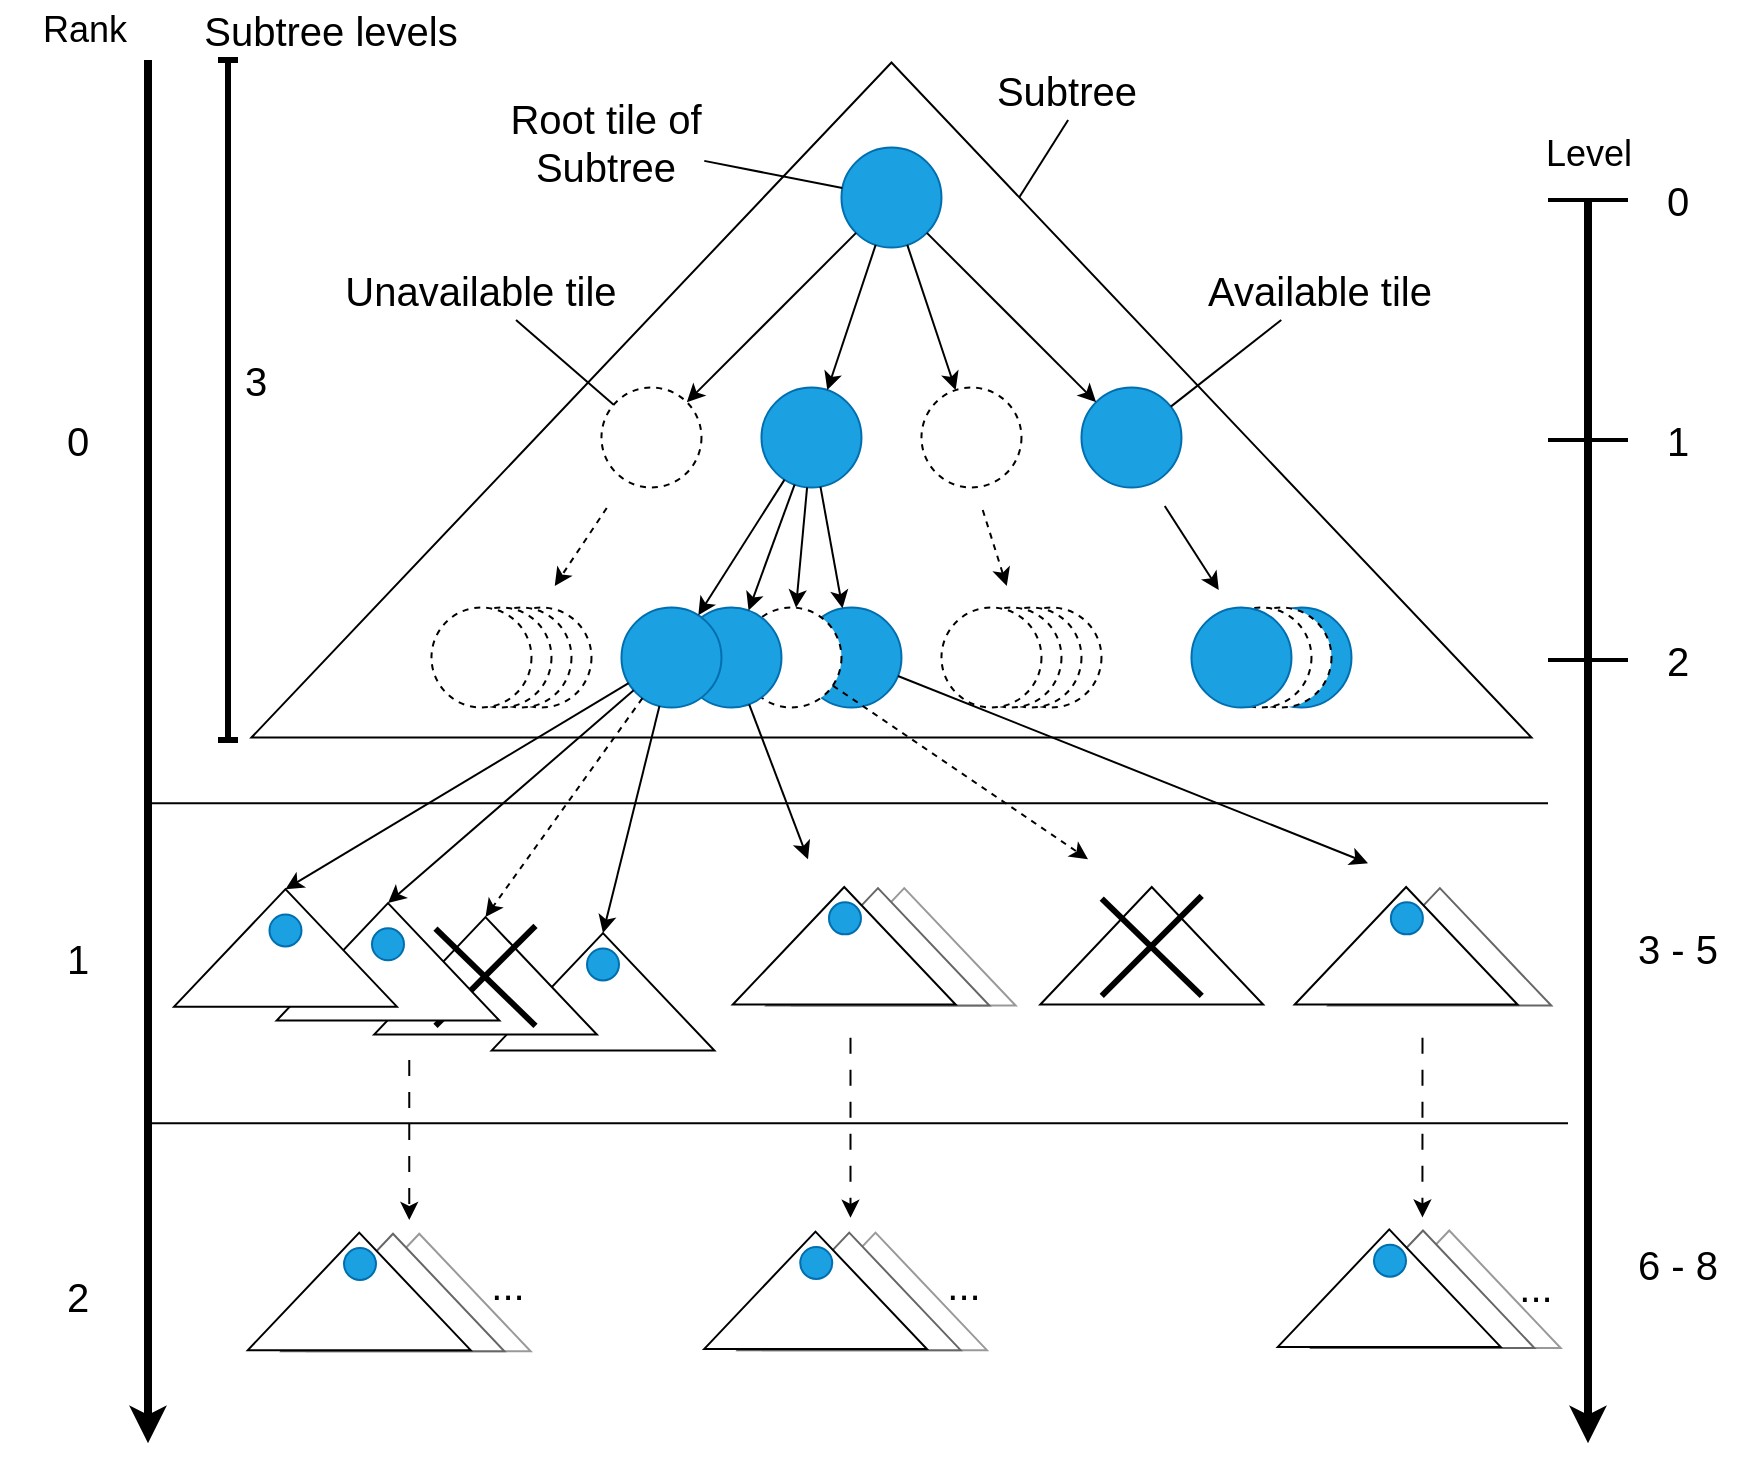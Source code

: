 <mxfile version="24.7.1" type="device">
  <diagram name="Page-1" id="GsoptUx2BKwMgP37zcHH">
    <mxGraphModel dx="2074" dy="1258" grid="1" gridSize="10" guides="1" tooltips="1" connect="1" arrows="1" fold="1" page="1" pageScale="1" pageWidth="827" pageHeight="1169" math="0" shadow="0">
      <root>
        <mxCell id="0" />
        <mxCell id="1" parent="0" />
        <mxCell id="QDlO4yR1_Mp4Ph0Y1l6y-395" value="" style="triangle;whiteSpace=wrap;html=1;rotation=-90;fillColor=default;" parent="1" vertex="1">
          <mxGeometry x="592.49" y="467.18" width="58.75" height="111.41" as="geometry" />
        </mxCell>
        <mxCell id="QDlO4yR1_Mp4Ph0Y1l6y-396" value="" style="group" parent="1" vertex="1" connectable="0">
          <mxGeometry x="596.86" y="497.89" width="54.38" height="80.7" as="geometry" />
        </mxCell>
        <mxCell id="QDlO4yR1_Mp4Ph0Y1l6y-397" value="" style="endArrow=none;html=1;rounded=0;strokeWidth=3;" parent="QDlO4yR1_Mp4Ph0Y1l6y-396" edge="1">
          <mxGeometry width="50" height="50" relative="1" as="geometry">
            <mxPoint y="1.41" as="sourcePoint" />
            <mxPoint x="50" y="50" as="targetPoint" />
          </mxGeometry>
        </mxCell>
        <mxCell id="QDlO4yR1_Mp4Ph0Y1l6y-398" value="" style="endArrow=none;html=1;rounded=0;strokeWidth=3;" parent="QDlO4yR1_Mp4Ph0Y1l6y-396" edge="1">
          <mxGeometry width="50" height="50" relative="1" as="geometry">
            <mxPoint y="50" as="sourcePoint" />
            <mxPoint x="50" as="targetPoint" />
          </mxGeometry>
        </mxCell>
        <mxCell id="QDlO4yR1_Mp4Ph0Y1l6y-383" value="" style="triangle;whiteSpace=wrap;html=1;rotation=-90;fillColor=default;strokeColor=#999999;" parent="1" vertex="1">
          <mxGeometry x="468.74" y="467.72" width="58.75" height="111.41" as="geometry" />
        </mxCell>
        <mxCell id="QDlO4yR1_Mp4Ph0Y1l6y-382" value="" style="triangle;whiteSpace=wrap;html=1;rotation=-90;fillColor=default;strokeColor=#666666;" parent="1" vertex="1">
          <mxGeometry x="455.61" y="467.72" width="58.75" height="111.41" as="geometry" />
        </mxCell>
        <mxCell id="QDlO4yR1_Mp4Ph0Y1l6y-372" value="" style="triangle;whiteSpace=wrap;html=1;rotation=-90;fillColor=default;" parent="1" vertex="1">
          <mxGeometry x="318.12" y="490.21" width="58.75" height="111.41" as="geometry" />
        </mxCell>
        <mxCell id="QDlO4yR1_Mp4Ph0Y1l6y-377" value="" style="ellipse;whiteSpace=wrap;html=1;aspect=fixed;fillColor=#1ba1e2;strokeColor=#006EAF;fontColor=#ffffff;" parent="1" vertex="1">
          <mxGeometry x="339.5" y="524.21" width="16" height="16" as="geometry" />
        </mxCell>
        <mxCell id="QDlO4yR1_Mp4Ph0Y1l6y-381" value="" style="triangle;whiteSpace=wrap;html=1;rotation=-90;fillColor=default;" parent="1" vertex="1">
          <mxGeometry x="259.37" y="482.21" width="58.75" height="111.41" as="geometry" />
        </mxCell>
        <mxCell id="QDlO4yR1_Mp4Ph0Y1l6y-373" value="" style="group" parent="1" vertex="1" connectable="0">
          <mxGeometry x="264.37" y="509.07" width="54.38" height="80.7" as="geometry" />
        </mxCell>
        <mxCell id="QDlO4yR1_Mp4Ph0Y1l6y-374" value="" style="endArrow=none;html=1;rounded=0;strokeWidth=3;" parent="QDlO4yR1_Mp4Ph0Y1l6y-373" edge="1">
          <mxGeometry width="50" height="50" relative="1" as="geometry">
            <mxPoint x="-0.63" y="5.26" as="sourcePoint" />
            <mxPoint x="49.37" y="53.85" as="targetPoint" />
          </mxGeometry>
        </mxCell>
        <mxCell id="QDlO4yR1_Mp4Ph0Y1l6y-375" value="" style="endArrow=none;html=1;rounded=0;strokeWidth=3;" parent="QDlO4yR1_Mp4Ph0Y1l6y-373" edge="1">
          <mxGeometry width="50" height="50" relative="1" as="geometry">
            <mxPoint x="-0.63" y="53.85" as="sourcePoint" />
            <mxPoint x="49.37" y="3.85" as="targetPoint" />
          </mxGeometry>
        </mxCell>
        <mxCell id="QDlO4yR1_Mp4Ph0Y1l6y-371" value="" style="triangle;whiteSpace=wrap;html=1;rotation=-90;fillColor=default;" parent="1" vertex="1">
          <mxGeometry x="210.62" y="475.21" width="58.75" height="111.41" as="geometry" />
        </mxCell>
        <mxCell id="QDlO4yR1_Mp4Ph0Y1l6y-1" value="" style="triangle;whiteSpace=wrap;html=1;rotation=-90;fillColor=default;" parent="1" vertex="1">
          <mxGeometry x="322.99" y="-70" width="337.5" height="640" as="geometry" />
        </mxCell>
        <mxCell id="QDlO4yR1_Mp4Ph0Y1l6y-2" value="" style="ellipse;whiteSpace=wrap;html=1;aspect=fixed;fillColor=#1ba1e2;strokeColor=#006EAF;fontColor=#ffffff;" parent="1" vertex="1">
          <mxGeometry x="466.74" y="123.75" width="50" height="50" as="geometry" />
        </mxCell>
        <mxCell id="QDlO4yR1_Mp4Ph0Y1l6y-3" value="" style="ellipse;whiteSpace=wrap;html=1;aspect=fixed;dashed=1;" parent="1" vertex="1">
          <mxGeometry x="346.74" y="243.75" width="50" height="50" as="geometry" />
        </mxCell>
        <mxCell id="QDlO4yR1_Mp4Ph0Y1l6y-4" value="" style="ellipse;whiteSpace=wrap;html=1;aspect=fixed;fillColor=#1ba1e2;fontColor=#ffffff;strokeColor=#006EAF;" parent="1" vertex="1">
          <mxGeometry x="426.74" y="243.75" width="50" height="50" as="geometry" />
        </mxCell>
        <mxCell id="QDlO4yR1_Mp4Ph0Y1l6y-5" value="" style="ellipse;whiteSpace=wrap;html=1;aspect=fixed;dashed=1;" parent="1" vertex="1">
          <mxGeometry x="506.74" y="243.75" width="50" height="50" as="geometry" />
        </mxCell>
        <mxCell id="QDlO4yR1_Mp4Ph0Y1l6y-6" value="" style="ellipse;whiteSpace=wrap;html=1;aspect=fixed;fillColor=#1ba1e2;fontColor=#ffffff;strokeColor=#006EAF;" parent="1" vertex="1">
          <mxGeometry x="586.74" y="243.75" width="50" height="50" as="geometry" />
        </mxCell>
        <mxCell id="QDlO4yR1_Mp4Ph0Y1l6y-23" value="" style="ellipse;whiteSpace=wrap;html=1;aspect=fixed;fillColor=#1ba1e2;fontColor=#ffffff;strokeColor=#006EAF;" parent="1" vertex="1">
          <mxGeometry x="671.74" y="353.75" width="50" height="50" as="geometry" />
        </mxCell>
        <mxCell id="QDlO4yR1_Mp4Ph0Y1l6y-24" value="" style="ellipse;whiteSpace=wrap;html=1;aspect=fixed;dashed=1;" parent="1" vertex="1">
          <mxGeometry x="661.74" y="353.75" width="50" height="50" as="geometry" />
        </mxCell>
        <mxCell id="QDlO4yR1_Mp4Ph0Y1l6y-25" value="" style="ellipse;whiteSpace=wrap;html=1;aspect=fixed;dashed=1;" parent="1" vertex="1">
          <mxGeometry x="651.74" y="353.75" width="50" height="50" as="geometry" />
        </mxCell>
        <mxCell id="QDlO4yR1_Mp4Ph0Y1l6y-26" value="" style="ellipse;whiteSpace=wrap;html=1;aspect=fixed;fillColor=#1ba1e2;fontColor=#ffffff;strokeColor=#006EAF;" parent="1" vertex="1">
          <mxGeometry x="641.74" y="353.75" width="50" height="50" as="geometry" />
        </mxCell>
        <mxCell id="QDlO4yR1_Mp4Ph0Y1l6y-13" value="" style="ellipse;whiteSpace=wrap;html=1;aspect=fixed;fillColor=#1ba1e2;fontColor=#ffffff;strokeColor=#006EAF;" parent="1" vertex="1">
          <mxGeometry x="446.74" y="353.75" width="50" height="50" as="geometry" />
        </mxCell>
        <mxCell id="QDlO4yR1_Mp4Ph0Y1l6y-14" value="" style="ellipse;whiteSpace=wrap;html=1;aspect=fixed;dashed=1;" parent="1" vertex="1">
          <mxGeometry x="416.74" y="353.75" width="50" height="50" as="geometry" />
        </mxCell>
        <mxCell id="QDlO4yR1_Mp4Ph0Y1l6y-15" value="" style="ellipse;whiteSpace=wrap;html=1;aspect=fixed;fillColor=#1ba1e2;fontColor=#ffffff;strokeColor=#006EAF;" parent="1" vertex="1">
          <mxGeometry x="386.74" y="353.75" width="50" height="50" as="geometry" />
        </mxCell>
        <mxCell id="QDlO4yR1_Mp4Ph0Y1l6y-16" value="" style="ellipse;whiteSpace=wrap;html=1;aspect=fixed;fillColor=#1ba1e2;fontColor=#ffffff;strokeColor=#006EAF;" parent="1" vertex="1">
          <mxGeometry x="356.74" y="353.75" width="50" height="50" as="geometry" />
        </mxCell>
        <mxCell id="QDlO4yR1_Mp4Ph0Y1l6y-355" value="" style="triangle;whiteSpace=wrap;html=1;rotation=-90;fillColor=default;" parent="1" vertex="1">
          <mxGeometry x="159.37" y="468.26" width="58.75" height="111.41" as="geometry" />
        </mxCell>
        <mxCell id="QDlO4yR1_Mp4Ph0Y1l6y-356" value="" style="triangle;whiteSpace=wrap;html=1;rotation=-90;fillColor=default;" parent="1" vertex="1">
          <mxGeometry x="438.74" y="467.18" width="58.75" height="111.41" as="geometry" />
        </mxCell>
        <mxCell id="QDlO4yR1_Mp4Ph0Y1l6y-360" value="" style="endArrow=classic;html=1;rounded=0;entryX=1;entryY=0.5;entryDx=0;entryDy=0;" parent="1" source="QDlO4yR1_Mp4Ph0Y1l6y-16" target="QDlO4yR1_Mp4Ph0Y1l6y-355" edge="1">
          <mxGeometry width="50" height="50" relative="1" as="geometry">
            <mxPoint x="462.5" y="433.75" as="sourcePoint" />
            <mxPoint x="512.5" y="383.75" as="targetPoint" />
          </mxGeometry>
        </mxCell>
        <mxCell id="QDlO4yR1_Mp4Ph0Y1l6y-361" value="" style="endArrow=classic;html=1;rounded=0;" parent="1" source="QDlO4yR1_Mp4Ph0Y1l6y-15" edge="1">
          <mxGeometry width="50" height="50" relative="1" as="geometry">
            <mxPoint x="362.5" y="413.75" as="sourcePoint" />
            <mxPoint x="450" y="479.62" as="targetPoint" />
          </mxGeometry>
        </mxCell>
        <mxCell id="QDlO4yR1_Mp4Ph0Y1l6y-367" value="" style="ellipse;whiteSpace=wrap;html=1;aspect=fixed;fillColor=#1ba1e2;strokeColor=#006EAF;fontColor=#ffffff;" parent="1" vertex="1">
          <mxGeometry x="180.74" y="507.21" width="16" height="16" as="geometry" />
        </mxCell>
        <mxCell id="QDlO4yR1_Mp4Ph0Y1l6y-368" value="" style="ellipse;whiteSpace=wrap;html=1;aspect=fixed;fillColor=#1ba1e2;strokeColor=#006EAF;fontColor=#ffffff;" parent="1" vertex="1">
          <mxGeometry x="460.49" y="501.18" width="16" height="16" as="geometry" />
        </mxCell>
        <mxCell id="QDlO4yR1_Mp4Ph0Y1l6y-370" value="&lt;font style=&quot;font-size: 20px;&quot;&gt;Subtree&lt;/font&gt;" style="text;html=1;align=center;verticalAlign=middle;whiteSpace=wrap;rounded=0;" parent="1" vertex="1">
          <mxGeometry x="538.49" y="80" width="83.13" height="30" as="geometry" />
        </mxCell>
        <mxCell id="QDlO4yR1_Mp4Ph0Y1l6y-376" value="" style="ellipse;whiteSpace=wrap;html=1;aspect=fixed;fillColor=#1ba1e2;strokeColor=#006EAF;fontColor=#ffffff;" parent="1" vertex="1">
          <mxGeometry x="231.99" y="514.16" width="16" height="16" as="geometry" />
        </mxCell>
        <mxCell id="QDlO4yR1_Mp4Ph0Y1l6y-378" value="" style="endArrow=classic;html=1;rounded=0;entryX=1;entryY=0.5;entryDx=0;entryDy=0;" parent="1" source="QDlO4yR1_Mp4Ph0Y1l6y-16" target="QDlO4yR1_Mp4Ph0Y1l6y-371" edge="1">
          <mxGeometry width="50" height="50" relative="1" as="geometry">
            <mxPoint x="340.63" y="401" as="sourcePoint" />
            <mxPoint x="119.63" y="529" as="targetPoint" />
          </mxGeometry>
        </mxCell>
        <mxCell id="QDlO4yR1_Mp4Ph0Y1l6y-379" value="" style="endArrow=classic;html=1;rounded=0;entryX=1;entryY=0.5;entryDx=0;entryDy=0;" parent="1" source="QDlO4yR1_Mp4Ph0Y1l6y-16" target="QDlO4yR1_Mp4Ph0Y1l6y-372" edge="1">
          <mxGeometry width="50" height="50" relative="1" as="geometry">
            <mxPoint x="350.63" y="411" as="sourcePoint" />
            <mxPoint x="129.63" y="539" as="targetPoint" />
          </mxGeometry>
        </mxCell>
        <mxCell id="QDlO4yR1_Mp4Ph0Y1l6y-385" value="" style="triangle;whiteSpace=wrap;html=1;rotation=-90;fillColor=default;strokeColor=#666666;" parent="1" vertex="1">
          <mxGeometry x="736.56" y="467.72" width="58.75" height="111.41" as="geometry" />
        </mxCell>
        <mxCell id="QDlO4yR1_Mp4Ph0Y1l6y-386" value="" style="triangle;whiteSpace=wrap;html=1;rotation=-90;fillColor=default;" parent="1" vertex="1">
          <mxGeometry x="719.69" y="467.18" width="58.75" height="111.41" as="geometry" />
        </mxCell>
        <mxCell id="QDlO4yR1_Mp4Ph0Y1l6y-387" value="" style="ellipse;whiteSpace=wrap;html=1;aspect=fixed;fillColor=#1ba1e2;strokeColor=#006EAF;fontColor=#ffffff;" parent="1" vertex="1">
          <mxGeometry x="741.44" y="501.18" width="16" height="16" as="geometry" />
        </mxCell>
        <mxCell id="QDlO4yR1_Mp4Ph0Y1l6y-388" value="" style="endArrow=classic;html=1;rounded=0;" parent="1" source="QDlO4yR1_Mp4Ph0Y1l6y-13" edge="1">
          <mxGeometry width="50" height="50" relative="1" as="geometry">
            <mxPoint x="404.63" y="410" as="sourcePoint" />
            <mxPoint x="730" y="481.62" as="targetPoint" />
          </mxGeometry>
        </mxCell>
        <mxCell id="QDlO4yR1_Mp4Ph0Y1l6y-389" value="" style="endArrow=classic;html=1;rounded=0;entryX=1;entryY=0.5;entryDx=0;entryDy=0;dashed=1;" parent="1" source="QDlO4yR1_Mp4Ph0Y1l6y-16" target="QDlO4yR1_Mp4Ph0Y1l6y-381" edge="1">
          <mxGeometry width="50" height="50" relative="1" as="geometry">
            <mxPoint x="356.63" y="413" as="sourcePoint" />
            <mxPoint x="318.63" y="573" as="targetPoint" />
          </mxGeometry>
        </mxCell>
        <mxCell id="QDlO4yR1_Mp4Ph0Y1l6y-390" value="" style="endArrow=classic;html=1;rounded=0;dashed=1;" parent="1" source="QDlO4yR1_Mp4Ph0Y1l6y-14" edge="1">
          <mxGeometry width="50" height="50" relative="1" as="geometry">
            <mxPoint x="404.63" y="410" as="sourcePoint" />
            <mxPoint x="590" y="479.62" as="targetPoint" />
          </mxGeometry>
        </mxCell>
        <mxCell id="QDlO4yR1_Mp4Ph0Y1l6y-392" value="" style="endArrow=none;html=1;rounded=0;entryX=0.5;entryY=1;entryDx=0;entryDy=0;" parent="1" source="QDlO4yR1_Mp4Ph0Y1l6y-1" target="QDlO4yR1_Mp4Ph0Y1l6y-370" edge="1">
          <mxGeometry width="50" height="50" relative="1" as="geometry">
            <mxPoint x="429.87" y="410" as="sourcePoint" />
            <mxPoint x="479.87" y="360" as="targetPoint" />
          </mxGeometry>
        </mxCell>
        <mxCell id="QDlO4yR1_Mp4Ph0Y1l6y-393" value="&lt;font style=&quot;font-size: 20px;&quot;&gt;Available tile&lt;/font&gt;" style="text;html=1;align=center;verticalAlign=middle;whiteSpace=wrap;rounded=0;" parent="1" vertex="1">
          <mxGeometry x="641.65" y="180" width="128.22" height="30" as="geometry" />
        </mxCell>
        <mxCell id="QDlO4yR1_Mp4Ph0Y1l6y-394" value="" style="endArrow=none;html=1;rounded=0;" parent="1" source="QDlO4yR1_Mp4Ph0Y1l6y-6" target="QDlO4yR1_Mp4Ph0Y1l6y-393" edge="1">
          <mxGeometry width="50" height="50" relative="1" as="geometry">
            <mxPoint x="565.87" y="159" as="sourcePoint" />
            <mxPoint x="589.87" y="120" as="targetPoint" />
          </mxGeometry>
        </mxCell>
        <mxCell id="QDlO4yR1_Mp4Ph0Y1l6y-399" value="&lt;font style=&quot;font-size: 20px;&quot;&gt;Unavailable t&lt;/font&gt;&lt;span style=&quot;font-size: 20px; background-color: initial;&quot;&gt;ile&lt;/span&gt;" style="text;html=1;align=center;verticalAlign=middle;whiteSpace=wrap;rounded=0;" parent="1" vertex="1">
          <mxGeometry x="206.24" y="180" width="161" height="30" as="geometry" />
        </mxCell>
        <mxCell id="QDlO4yR1_Mp4Ph0Y1l6y-400" value="" style="endArrow=none;html=1;rounded=0;" parent="1" source="QDlO4yR1_Mp4Ph0Y1l6y-399" target="QDlO4yR1_Mp4Ph0Y1l6y-3" edge="1">
          <mxGeometry width="50" height="50" relative="1" as="geometry">
            <mxPoint x="429.87" y="350" as="sourcePoint" />
            <mxPoint x="479.87" y="300" as="targetPoint" />
          </mxGeometry>
        </mxCell>
        <mxCell id="QDlO4yR1_Mp4Ph0Y1l6y-401" value="" style="endArrow=none;html=1;rounded=0;" parent="1" edge="1">
          <mxGeometry width="50" height="50" relative="1" as="geometry">
            <mxPoint x="120" y="451.62" as="sourcePoint" />
            <mxPoint x="820" y="451.62" as="targetPoint" />
          </mxGeometry>
        </mxCell>
        <mxCell id="QDlO4yR1_Mp4Ph0Y1l6y-402" value="" style="endArrow=none;html=1;rounded=0;" parent="1" edge="1">
          <mxGeometry width="50" height="50" relative="1" as="geometry">
            <mxPoint x="120" y="611.62" as="sourcePoint" />
            <mxPoint x="830" y="611.62" as="targetPoint" />
          </mxGeometry>
        </mxCell>
        <mxCell id="QDlO4yR1_Mp4Ph0Y1l6y-403" value="" style="endArrow=classic;html=1;rounded=0;dashed=1;dashPattern=8 8;" parent="1" edge="1">
          <mxGeometry width="50" height="50" relative="1" as="geometry">
            <mxPoint x="250.63" y="580" as="sourcePoint" />
            <mxPoint x="250.63" y="660" as="targetPoint" />
          </mxGeometry>
        </mxCell>
        <mxCell id="QDlO4yR1_Mp4Ph0Y1l6y-404" value="" style="endArrow=classic;html=1;rounded=0;dashed=1;dashPattern=8 8;" parent="1" edge="1">
          <mxGeometry width="50" height="50" relative="1" as="geometry">
            <mxPoint x="471.25" y="568.92" as="sourcePoint" />
            <mxPoint x="471.25" y="658.92" as="targetPoint" />
          </mxGeometry>
        </mxCell>
        <mxCell id="QDlO4yR1_Mp4Ph0Y1l6y-405" value="" style="endArrow=classic;html=1;rounded=0;dashed=1;dashPattern=8 8;" parent="1" edge="1">
          <mxGeometry width="50" height="50" relative="1" as="geometry">
            <mxPoint x="757.25" y="568.92" as="sourcePoint" />
            <mxPoint x="757.21" y="658.69" as="targetPoint" />
          </mxGeometry>
        </mxCell>
        <mxCell id="QDlO4yR1_Mp4Ph0Y1l6y-406" value="" style="triangle;whiteSpace=wrap;html=1;rotation=-90;fillColor=default;strokeColor=#999999;" parent="1" vertex="1">
          <mxGeometry x="226.25" y="640.54" width="58.75" height="111.41" as="geometry" />
        </mxCell>
        <mxCell id="QDlO4yR1_Mp4Ph0Y1l6y-407" value="" style="triangle;whiteSpace=wrap;html=1;rotation=-90;fillColor=default;strokeColor=#666666;" parent="1" vertex="1">
          <mxGeometry x="213.12" y="640.54" width="58.75" height="111.41" as="geometry" />
        </mxCell>
        <mxCell id="QDlO4yR1_Mp4Ph0Y1l6y-408" value="" style="triangle;whiteSpace=wrap;html=1;rotation=-90;fillColor=default;" parent="1" vertex="1">
          <mxGeometry x="196.25" y="640.0" width="58.75" height="111.41" as="geometry" />
        </mxCell>
        <mxCell id="QDlO4yR1_Mp4Ph0Y1l6y-409" value="" style="ellipse;whiteSpace=wrap;html=1;aspect=fixed;fillColor=#1ba1e2;strokeColor=#006EAF;fontColor=#ffffff;" parent="1" vertex="1">
          <mxGeometry x="218" y="674.0" width="16" height="16" as="geometry" />
        </mxCell>
        <mxCell id="QDlO4yR1_Mp4Ph0Y1l6y-410" value="" style="triangle;whiteSpace=wrap;html=1;rotation=-90;fillColor=default;strokeColor=#999999;" parent="1" vertex="1">
          <mxGeometry x="454.37" y="640" width="58.75" height="111.41" as="geometry" />
        </mxCell>
        <mxCell id="QDlO4yR1_Mp4Ph0Y1l6y-411" value="" style="triangle;whiteSpace=wrap;html=1;rotation=-90;fillColor=default;strokeColor=#666666;" parent="1" vertex="1">
          <mxGeometry x="441.24" y="640" width="58.75" height="111.41" as="geometry" />
        </mxCell>
        <mxCell id="QDlO4yR1_Mp4Ph0Y1l6y-412" value="" style="triangle;whiteSpace=wrap;html=1;rotation=-90;fillColor=default;" parent="1" vertex="1">
          <mxGeometry x="424.37" y="639.46" width="58.75" height="111.41" as="geometry" />
        </mxCell>
        <mxCell id="QDlO4yR1_Mp4Ph0Y1l6y-413" value="" style="ellipse;whiteSpace=wrap;html=1;aspect=fixed;fillColor=#1ba1e2;strokeColor=#006EAF;fontColor=#ffffff;" parent="1" vertex="1">
          <mxGeometry x="446.12" y="673.46" width="16" height="16" as="geometry" />
        </mxCell>
        <mxCell id="QDlO4yR1_Mp4Ph0Y1l6y-414" value="" style="triangle;whiteSpace=wrap;html=1;rotation=-90;fillColor=default;strokeColor=#999999;" parent="1" vertex="1">
          <mxGeometry x="741.25" y="638.92" width="58.75" height="111.41" as="geometry" />
        </mxCell>
        <mxCell id="QDlO4yR1_Mp4Ph0Y1l6y-415" value="" style="triangle;whiteSpace=wrap;html=1;rotation=-90;fillColor=default;strokeColor=#666666;" parent="1" vertex="1">
          <mxGeometry x="728.12" y="638.92" width="58.75" height="111.41" as="geometry" />
        </mxCell>
        <mxCell id="QDlO4yR1_Mp4Ph0Y1l6y-416" value="" style="triangle;whiteSpace=wrap;html=1;rotation=-90;fillColor=default;" parent="1" vertex="1">
          <mxGeometry x="711.25" y="638.38" width="58.75" height="111.41" as="geometry" />
        </mxCell>
        <mxCell id="QDlO4yR1_Mp4Ph0Y1l6y-417" value="" style="ellipse;whiteSpace=wrap;html=1;aspect=fixed;fillColor=#1ba1e2;strokeColor=#006EAF;fontColor=#ffffff;" parent="1" vertex="1">
          <mxGeometry x="733" y="672.38" width="16" height="16" as="geometry" />
        </mxCell>
        <mxCell id="QDlO4yR1_Mp4Ph0Y1l6y-418" value="" style="endArrow=classic;html=1;rounded=0;strokeWidth=4;" parent="1" edge="1">
          <mxGeometry width="50" height="50" relative="1" as="geometry">
            <mxPoint x="120" y="80" as="sourcePoint" />
            <mxPoint x="120" y="771.62" as="targetPoint" />
          </mxGeometry>
        </mxCell>
        <mxCell id="QDlO4yR1_Mp4Ph0Y1l6y-420" value="&lt;font style=&quot;font-size: 18px;&quot;&gt;Rank&lt;/font&gt;" style="text;html=1;align=center;verticalAlign=middle;whiteSpace=wrap;rounded=0;" parent="1" vertex="1">
          <mxGeometry x="46.87" y="50" width="83.13" height="30" as="geometry" />
        </mxCell>
        <mxCell id="QDlO4yR1_Mp4Ph0Y1l6y-421" value="&lt;font style=&quot;font-size: 20px;&quot;&gt;0&lt;/font&gt;" style="text;html=1;align=center;verticalAlign=middle;whiteSpace=wrap;rounded=0;" parent="1" vertex="1">
          <mxGeometry x="70" y="250.37" width="30" height="40" as="geometry" />
        </mxCell>
        <mxCell id="QDlO4yR1_Mp4Ph0Y1l6y-423" value="&lt;font style=&quot;font-size: 20px;&quot;&gt;1&lt;/font&gt;" style="text;html=1;align=center;verticalAlign=middle;whiteSpace=wrap;rounded=0;" parent="1" vertex="1">
          <mxGeometry x="70" y="508.69" width="30" height="40" as="geometry" />
        </mxCell>
        <mxCell id="QDlO4yR1_Mp4Ph0Y1l6y-424" value="&lt;font style=&quot;font-size: 20px;&quot;&gt;2&lt;/font&gt;" style="text;html=1;align=center;verticalAlign=middle;whiteSpace=wrap;rounded=0;" parent="1" vertex="1">
          <mxGeometry x="70" y="678.4" width="30" height="40" as="geometry" />
        </mxCell>
        <mxCell id="QDlO4yR1_Mp4Ph0Y1l6y-426" value="" style="endArrow=classic;html=1;rounded=0;strokeWidth=4;" parent="1" edge="1">
          <mxGeometry width="50" height="50" relative="1" as="geometry">
            <mxPoint x="840" y="150" as="sourcePoint" />
            <mxPoint x="840" y="771.62" as="targetPoint" />
          </mxGeometry>
        </mxCell>
        <mxCell id="QDlO4yR1_Mp4Ph0Y1l6y-427" value="&lt;font style=&quot;font-size: 18px;&quot;&gt;Level&lt;/font&gt;" style="text;html=1;align=center;verticalAlign=middle;whiteSpace=wrap;rounded=0;" parent="1" vertex="1">
          <mxGeometry x="799.37" y="111.62" width="83.13" height="30" as="geometry" />
        </mxCell>
        <mxCell id="QDlO4yR1_Mp4Ph0Y1l6y-428" value="&lt;font style=&quot;font-size: 20px;&quot;&gt;0&lt;/font&gt;" style="text;html=1;align=center;verticalAlign=middle;whiteSpace=wrap;rounded=0;" parent="1" vertex="1">
          <mxGeometry x="870" y="130.37" width="30" height="40" as="geometry" />
        </mxCell>
        <mxCell id="QDlO4yR1_Mp4Ph0Y1l6y-429" value="&lt;font style=&quot;font-size: 20px;&quot;&gt;1&lt;/font&gt;" style="text;html=1;align=center;verticalAlign=middle;whiteSpace=wrap;rounded=0;" parent="1" vertex="1">
          <mxGeometry x="870" y="250.37" width="30" height="40" as="geometry" />
        </mxCell>
        <mxCell id="QDlO4yR1_Mp4Ph0Y1l6y-430" value="&lt;font style=&quot;font-size: 20px;&quot;&gt;2&lt;/font&gt;" style="text;html=1;align=center;verticalAlign=middle;whiteSpace=wrap;rounded=0;" parent="1" vertex="1">
          <mxGeometry x="870" y="360.37" width="30" height="40" as="geometry" />
        </mxCell>
        <mxCell id="QDlO4yR1_Mp4Ph0Y1l6y-433" value="&lt;font style=&quot;font-size: 20px;&quot;&gt;6 - 8&lt;/font&gt;" style="text;html=1;align=center;verticalAlign=middle;whiteSpace=wrap;rounded=0;" parent="1" vertex="1">
          <mxGeometry x="855" y="662" width="60" height="40" as="geometry" />
        </mxCell>
        <mxCell id="QDlO4yR1_Mp4Ph0Y1l6y-437" value="" style="endArrow=none;html=1;rounded=0;strokeWidth=2;" parent="1" edge="1">
          <mxGeometry width="50" height="50" relative="1" as="geometry">
            <mxPoint x="820" y="149.95" as="sourcePoint" />
            <mxPoint x="860" y="149.95" as="targetPoint" />
          </mxGeometry>
        </mxCell>
        <mxCell id="QDlO4yR1_Mp4Ph0Y1l6y-438" value="" style="endArrow=none;html=1;rounded=0;strokeWidth=2;" parent="1" edge="1">
          <mxGeometry width="50" height="50" relative="1" as="geometry">
            <mxPoint x="820" y="269.95" as="sourcePoint" />
            <mxPoint x="860" y="269.95" as="targetPoint" />
          </mxGeometry>
        </mxCell>
        <mxCell id="QDlO4yR1_Mp4Ph0Y1l6y-439" value="" style="endArrow=none;html=1;rounded=0;strokeWidth=2;" parent="1" edge="1">
          <mxGeometry width="50" height="50" relative="1" as="geometry">
            <mxPoint x="820" y="379.95" as="sourcePoint" />
            <mxPoint x="860" y="379.95" as="targetPoint" />
          </mxGeometry>
        </mxCell>
        <mxCell id="QDlO4yR1_Mp4Ph0Y1l6y-444" value="&lt;font style=&quot;font-size: 20px;&quot;&gt;...&lt;/font&gt;" style="text;html=1;align=center;verticalAlign=middle;whiteSpace=wrap;rounded=0;" parent="1" vertex="1">
          <mxGeometry x="285" y="672.38" width="30" height="40" as="geometry" />
        </mxCell>
        <mxCell id="QDlO4yR1_Mp4Ph0Y1l6y-445" value="&lt;font style=&quot;font-size: 20px;&quot;&gt;...&lt;/font&gt;" style="text;html=1;align=center;verticalAlign=middle;whiteSpace=wrap;rounded=0;" parent="1" vertex="1">
          <mxGeometry x="513.12" y="672.38" width="30" height="40" as="geometry" />
        </mxCell>
        <mxCell id="QDlO4yR1_Mp4Ph0Y1l6y-446" value="&lt;font style=&quot;font-size: 20px;&quot;&gt;...&lt;/font&gt;" style="text;html=1;align=center;verticalAlign=middle;whiteSpace=wrap;rounded=0;" parent="1" vertex="1">
          <mxGeometry x="799.37" y="673.46" width="30" height="40" as="geometry" />
        </mxCell>
        <mxCell id="QDlO4yR1_Mp4Ph0Y1l6y-447" value="&lt;font style=&quot;font-size: 20px;&quot;&gt;3 - 5&lt;/font&gt;" style="text;html=1;align=center;verticalAlign=middle;whiteSpace=wrap;rounded=0;" parent="1" vertex="1">
          <mxGeometry x="855" y="503.97" width="60" height="40" as="geometry" />
        </mxCell>
        <mxCell id="QDlO4yR1_Mp4Ph0Y1l6y-8" value="" style="ellipse;whiteSpace=wrap;html=1;aspect=fixed;dashed=1;" parent="1" vertex="1">
          <mxGeometry x="291.74" y="353.75" width="50" height="50" as="geometry" />
        </mxCell>
        <mxCell id="QDlO4yR1_Mp4Ph0Y1l6y-7" value="" style="ellipse;whiteSpace=wrap;html=1;aspect=fixed;dashed=1;" parent="1" vertex="1">
          <mxGeometry x="281.74" y="353.75" width="50" height="50" as="geometry" />
        </mxCell>
        <mxCell id="QDlO4yR1_Mp4Ph0Y1l6y-9" value="" style="ellipse;whiteSpace=wrap;html=1;aspect=fixed;dashed=1;" parent="1" vertex="1">
          <mxGeometry x="271.74" y="353.75" width="50" height="50" as="geometry" />
        </mxCell>
        <mxCell id="QDlO4yR1_Mp4Ph0Y1l6y-10" value="" style="ellipse;whiteSpace=wrap;html=1;aspect=fixed;dashed=1;" parent="1" vertex="1">
          <mxGeometry x="261.74" y="353.75" width="50" height="50" as="geometry" />
        </mxCell>
        <mxCell id="QDlO4yR1_Mp4Ph0Y1l6y-18" value="" style="ellipse;whiteSpace=wrap;html=1;aspect=fixed;dashed=1;" parent="1" vertex="1">
          <mxGeometry x="546.74" y="353.75" width="50" height="50" as="geometry" />
        </mxCell>
        <mxCell id="QDlO4yR1_Mp4Ph0Y1l6y-19" value="" style="ellipse;whiteSpace=wrap;html=1;aspect=fixed;dashed=1;" parent="1" vertex="1">
          <mxGeometry x="536.74" y="353.75" width="50" height="50" as="geometry" />
        </mxCell>
        <mxCell id="QDlO4yR1_Mp4Ph0Y1l6y-20" value="" style="ellipse;whiteSpace=wrap;html=1;aspect=fixed;dashed=1;" parent="1" vertex="1">
          <mxGeometry x="526.74" y="353.75" width="50" height="50" as="geometry" />
        </mxCell>
        <mxCell id="QDlO4yR1_Mp4Ph0Y1l6y-21" value="" style="ellipse;whiteSpace=wrap;html=1;aspect=fixed;dashed=1;" parent="1" vertex="1">
          <mxGeometry x="516.74" y="353.75" width="50" height="50" as="geometry" />
        </mxCell>
        <mxCell id="QDlO4yR1_Mp4Ph0Y1l6y-448" value="" style="endArrow=classic;html=1;rounded=0;" parent="1" source="QDlO4yR1_Mp4Ph0Y1l6y-2" target="QDlO4yR1_Mp4Ph0Y1l6y-4" edge="1">
          <mxGeometry width="50" height="50" relative="1" as="geometry">
            <mxPoint x="602.37" y="510" as="sourcePoint" />
            <mxPoint x="652.37" y="460" as="targetPoint" />
          </mxGeometry>
        </mxCell>
        <mxCell id="QDlO4yR1_Mp4Ph0Y1l6y-449" value="" style="endArrow=classic;html=1;rounded=0;" parent="1" source="QDlO4yR1_Mp4Ph0Y1l6y-2" target="QDlO4yR1_Mp4Ph0Y1l6y-5" edge="1">
          <mxGeometry width="50" height="50" relative="1" as="geometry">
            <mxPoint x="494.37" y="182" as="sourcePoint" />
            <mxPoint x="469.37" y="255" as="targetPoint" />
          </mxGeometry>
        </mxCell>
        <mxCell id="QDlO4yR1_Mp4Ph0Y1l6y-450" value="" style="endArrow=classic;html=1;rounded=0;" parent="1" source="QDlO4yR1_Mp4Ph0Y1l6y-2" target="QDlO4yR1_Mp4Ph0Y1l6y-6" edge="1">
          <mxGeometry width="50" height="50" relative="1" as="geometry">
            <mxPoint x="504.37" y="192" as="sourcePoint" />
            <mxPoint x="479.37" y="265" as="targetPoint" />
          </mxGeometry>
        </mxCell>
        <mxCell id="QDlO4yR1_Mp4Ph0Y1l6y-451" value="" style="endArrow=classic;html=1;rounded=0;" parent="1" source="QDlO4yR1_Mp4Ph0Y1l6y-2" target="QDlO4yR1_Mp4Ph0Y1l6y-3" edge="1">
          <mxGeometry width="50" height="50" relative="1" as="geometry">
            <mxPoint x="514.37" y="202" as="sourcePoint" />
            <mxPoint x="489.37" y="275" as="targetPoint" />
          </mxGeometry>
        </mxCell>
        <mxCell id="QDlO4yR1_Mp4Ph0Y1l6y-453" value="" style="endArrow=classic;html=1;rounded=0;" parent="1" source="QDlO4yR1_Mp4Ph0Y1l6y-4" target="QDlO4yR1_Mp4Ph0Y1l6y-16" edge="1">
          <mxGeometry width="50" height="50" relative="1" as="geometry">
            <mxPoint x="534.37" y="222" as="sourcePoint" />
            <mxPoint x="509.37" y="295" as="targetPoint" />
          </mxGeometry>
        </mxCell>
        <mxCell id="QDlO4yR1_Mp4Ph0Y1l6y-454" value="" style="endArrow=classic;html=1;rounded=0;" parent="1" source="QDlO4yR1_Mp4Ph0Y1l6y-4" target="QDlO4yR1_Mp4Ph0Y1l6y-15" edge="1">
          <mxGeometry width="50" height="50" relative="1" as="geometry">
            <mxPoint x="544.37" y="232" as="sourcePoint" />
            <mxPoint x="519.37" y="305" as="targetPoint" />
          </mxGeometry>
        </mxCell>
        <mxCell id="QDlO4yR1_Mp4Ph0Y1l6y-455" value="" style="endArrow=classic;html=1;rounded=0;" parent="1" source="QDlO4yR1_Mp4Ph0Y1l6y-4" target="QDlO4yR1_Mp4Ph0Y1l6y-14" edge="1">
          <mxGeometry width="50" height="50" relative="1" as="geometry">
            <mxPoint x="554.37" y="242" as="sourcePoint" />
            <mxPoint x="529.37" y="315" as="targetPoint" />
          </mxGeometry>
        </mxCell>
        <mxCell id="QDlO4yR1_Mp4Ph0Y1l6y-456" value="" style="endArrow=classic;html=1;rounded=0;" parent="1" source="QDlO4yR1_Mp4Ph0Y1l6y-4" target="QDlO4yR1_Mp4Ph0Y1l6y-13" edge="1">
          <mxGeometry width="50" height="50" relative="1" as="geometry">
            <mxPoint x="564.37" y="252" as="sourcePoint" />
            <mxPoint x="539.37" y="325" as="targetPoint" />
          </mxGeometry>
        </mxCell>
        <mxCell id="QDlO4yR1_Mp4Ph0Y1l6y-457" value="" style="endArrow=classic;html=1;rounded=0;" parent="1" edge="1">
          <mxGeometry width="50" height="50" relative="1" as="geometry">
            <mxPoint x="628.37" y="303" as="sourcePoint" />
            <mxPoint x="655.37" y="345" as="targetPoint" />
          </mxGeometry>
        </mxCell>
        <mxCell id="QDlO4yR1_Mp4Ph0Y1l6y-458" value="" style="endArrow=classic;html=1;rounded=0;dashed=1;" parent="1" edge="1">
          <mxGeometry width="50" height="50" relative="1" as="geometry">
            <mxPoint x="537.37" y="305" as="sourcePoint" />
            <mxPoint x="549.37" y="343" as="targetPoint" />
          </mxGeometry>
        </mxCell>
        <mxCell id="QDlO4yR1_Mp4Ph0Y1l6y-459" value="" style="endArrow=classic;html=1;rounded=0;dashed=1;" parent="1" edge="1">
          <mxGeometry width="50" height="50" relative="1" as="geometry">
            <mxPoint x="349.37" y="304" as="sourcePoint" />
            <mxPoint x="323.37" y="343" as="targetPoint" />
          </mxGeometry>
        </mxCell>
        <mxCell id="QDlO4yR1_Mp4Ph0Y1l6y-460" value="" style="endArrow=baseDash;html=1;rounded=0;strokeWidth=3;startArrow=baseDash;startFill=0;endFill=0;" parent="1" edge="1">
          <mxGeometry width="50" height="50" relative="1" as="geometry">
            <mxPoint x="160" y="420" as="sourcePoint" />
            <mxPoint x="160" y="80" as="targetPoint" />
          </mxGeometry>
        </mxCell>
        <mxCell id="QDlO4yR1_Mp4Ph0Y1l6y-461" value="&lt;span style=&quot;font-size: 20px;&quot;&gt;Subtree levels&lt;/span&gt;" style="text;html=1;align=center;verticalAlign=middle;whiteSpace=wrap;rounded=0;" parent="1" vertex="1">
          <mxGeometry x="130.74" y="50" width="161" height="30" as="geometry" />
        </mxCell>
        <mxCell id="QDlO4yR1_Mp4Ph0Y1l6y-462" value="&lt;font style=&quot;font-size: 20px;&quot;&gt;3&lt;/font&gt;" style="text;html=1;align=center;verticalAlign=middle;whiteSpace=wrap;rounded=0;" parent="1" vertex="1">
          <mxGeometry x="159.37" y="220" width="30" height="40" as="geometry" />
        </mxCell>
        <mxCell id="QDlO4yR1_Mp4Ph0Y1l6y-463" value="&lt;font style=&quot;font-size: 20px;&quot;&gt;Root tile of Subtree&lt;/font&gt;" style="text;html=1;align=center;verticalAlign=middle;whiteSpace=wrap;rounded=0;" parent="1" vertex="1">
          <mxGeometry x="300" y="100" width="98.13" height="41.62" as="geometry" />
        </mxCell>
        <mxCell id="QDlO4yR1_Mp4Ph0Y1l6y-464" value="" style="endArrow=none;html=1;rounded=0;" parent="1" source="QDlO4yR1_Mp4Ph0Y1l6y-463" target="QDlO4yR1_Mp4Ph0Y1l6y-2" edge="1">
          <mxGeometry width="50" height="50" relative="1" as="geometry">
            <mxPoint x="590" y="340" as="sourcePoint" />
            <mxPoint x="640" y="290" as="targetPoint" />
          </mxGeometry>
        </mxCell>
      </root>
    </mxGraphModel>
  </diagram>
</mxfile>

